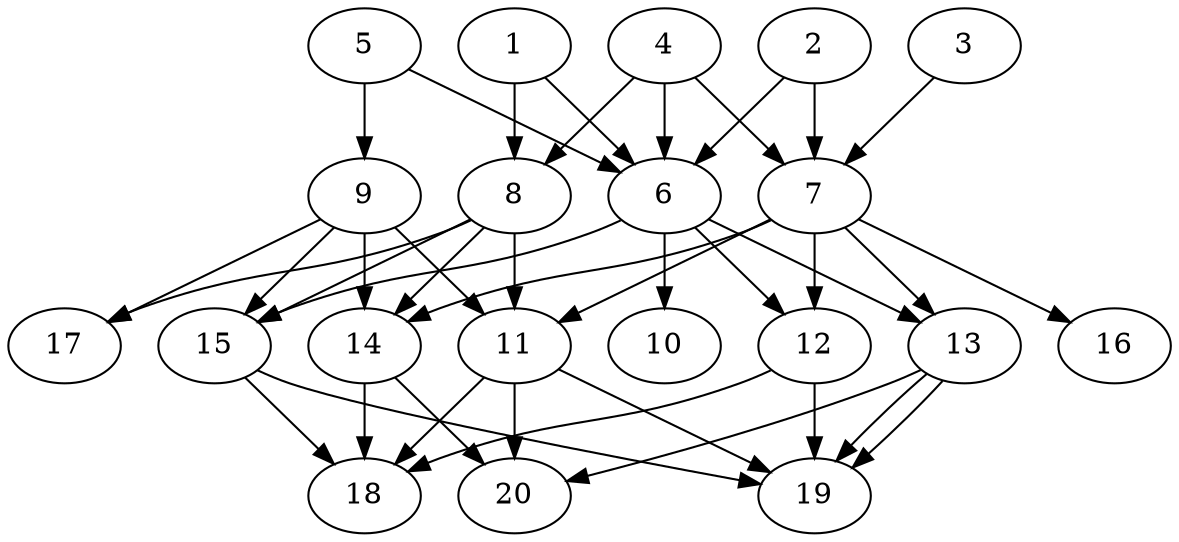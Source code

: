// DAG automatically generated by daggen at Tue Aug  6 16:20:30 2019
// ./daggen --dot -n 20 --ccr 0.3 --fat 0.6 --regular 0.5 --density 0.7 --mindata 5242880 --maxdata 52428800 
digraph G {
  1 [size="67730773", alpha="0.15", expect_size="20319232"] 
  1 -> 6 [size ="20319232"]
  1 -> 8 [size ="20319232"]
  2 [size="104601600", alpha="0.10", expect_size="31380480"] 
  2 -> 6 [size ="31380480"]
  2 -> 7 [size ="31380480"]
  3 [size="80738987", alpha="0.03", expect_size="24221696"] 
  3 -> 7 [size ="24221696"]
  4 [size="95491413", alpha="0.07", expect_size="28647424"] 
  4 -> 6 [size ="28647424"]
  4 -> 7 [size ="28647424"]
  4 -> 8 [size ="28647424"]
  5 [size="83377493", alpha="0.18", expect_size="25013248"] 
  5 -> 6 [size ="25013248"]
  5 -> 9 [size ="25013248"]
  6 [size="109141333", alpha="0.14", expect_size="32742400"] 
  6 -> 10 [size ="32742400"]
  6 -> 12 [size ="32742400"]
  6 -> 13 [size ="32742400"]
  6 -> 15 [size ="32742400"]
  7 [size="106926080", alpha="0.05", expect_size="32077824"] 
  7 -> 11 [size ="32077824"]
  7 -> 12 [size ="32077824"]
  7 -> 13 [size ="32077824"]
  7 -> 14 [size ="32077824"]
  7 -> 16 [size ="32077824"]
  8 [size="50244267", alpha="0.03", expect_size="15073280"] 
  8 -> 11 [size ="15073280"]
  8 -> 14 [size ="15073280"]
  8 -> 15 [size ="15073280"]
  8 -> 17 [size ="15073280"]
  9 [size="121606827", alpha="0.02", expect_size="36482048"] 
  9 -> 11 [size ="36482048"]
  9 -> 14 [size ="36482048"]
  9 -> 15 [size ="36482048"]
  9 -> 17 [size ="36482048"]
  10 [size="33102507", alpha="0.01", expect_size="9930752"] 
  11 [size="110062933", alpha="0.17", expect_size="33018880"] 
  11 -> 18 [size ="33018880"]
  11 -> 19 [size ="33018880"]
  11 -> 20 [size ="33018880"]
  12 [size="67188053", alpha="0.13", expect_size="20156416"] 
  12 -> 18 [size ="20156416"]
  12 -> 19 [size ="20156416"]
  13 [size="147008853", alpha="0.17", expect_size="44102656"] 
  13 -> 19 [size ="44102656"]
  13 -> 19 [size ="44102656"]
  13 -> 20 [size ="44102656"]
  14 [size="168748373", alpha="0.05", expect_size="50624512"] 
  14 -> 18 [size ="50624512"]
  14 -> 20 [size ="50624512"]
  15 [size="67795627", alpha="0.08", expect_size="20338688"] 
  15 -> 18 [size ="20338688"]
  15 -> 19 [size ="20338688"]
  16 [size="52974933", alpha="0.18", expect_size="15892480"] 
  17 [size="166379520", alpha="0.12", expect_size="49913856"] 
  18 [size="50230613", alpha="0.10", expect_size="15069184"] 
  19 [size="72052053", alpha="0.07", expect_size="21615616"] 
  20 [size="87893333", alpha="0.08", expect_size="26368000"] 
}
